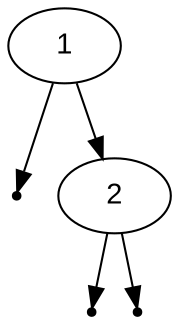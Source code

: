 digraph BinarySearchTree {
    node [fontname = "Arial"];
    null0[shape=point];
    1 -> null0;
    1 -> 2;
    null1[shape=point];
    2 -> null1;
    null2[shape=point];
    2 -> null2;
}